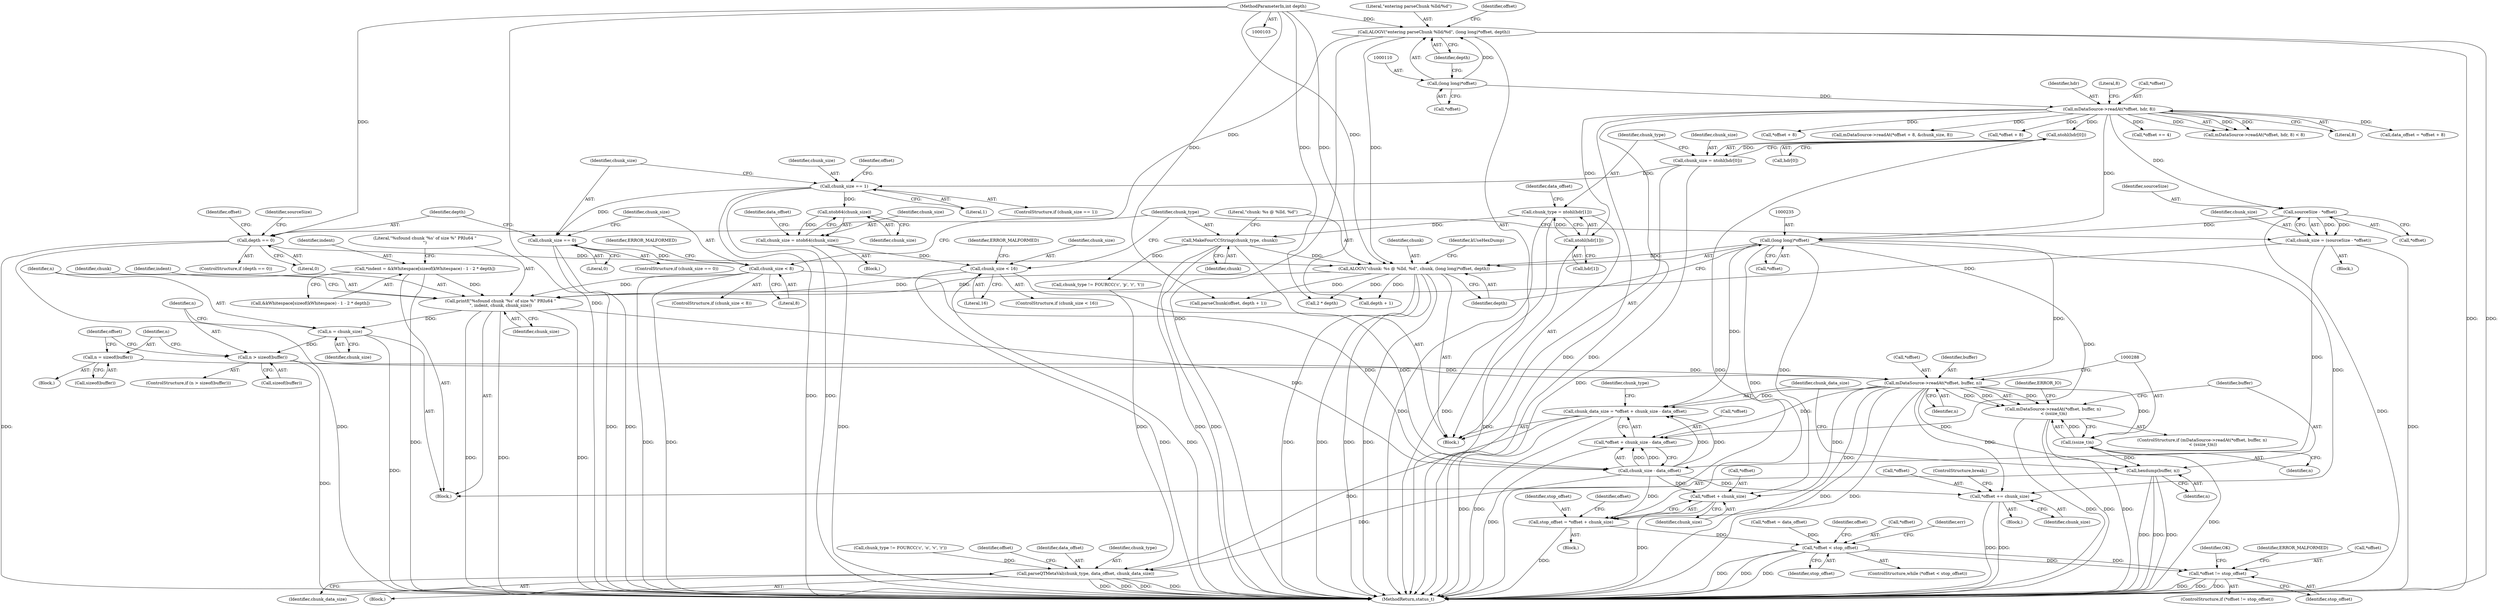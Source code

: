 digraph "0_Android_e7142a0703bc93f75e213e96ebc19000022afed9@API" {
"1000282" [label="(Call,mDataSource->readAt(*offset, buffer, n))"];
"1000234" [label="(Call,(long long)*offset)"];
"1000201" [label="(Call,sourceSize - *offset)"];
"1000117" [label="(Call,mDataSource->readAt(*offset, hdr, 8))"];
"1000109" [label="(Call,(long long)*offset)"];
"1000276" [label="(Call,n = sizeof(buffer))"];
"1000271" [label="(Call,n > sizeof(buffer))"];
"1000267" [label="(Call,n = chunk_size)"];
"1000260" [label="(Call,printf(\"%sfound chunk '%s' of size %\" PRIu64 \"\n\", indent, chunk, chunk_size))"];
"1000247" [label="(Call,*indent = &kWhitespace[sizeof(kWhitespace) - 1 - 2 * depth])"];
"1000231" [label="(Call,ALOGV(\"chunk: %s @ %lld, %d\", chunk, (long long)*offset, depth))"];
"1000228" [label="(Call,MakeFourCCString(chunk_type, chunk))"];
"1000134" [label="(Call,chunk_type = ntohl(hdr[1]))"];
"1000136" [label="(Call,ntohl(hdr[1]))"];
"1000187" [label="(Call,depth == 0)"];
"1000107" [label="(Call,ALOGV(\"entering parseChunk %lld/%d\", (long long)*offset, depth))"];
"1000105" [label="(MethodParameterIn,int depth)"];
"1000199" [label="(Call,chunk_size = (sourceSize - *offset))"];
"1000221" [label="(Call,chunk_size < 8)"];
"1000182" [label="(Call,chunk_size == 0)"];
"1000148" [label="(Call,chunk_size == 1)"];
"1000127" [label="(Call,chunk_size = ntohl(hdr[0]))"];
"1000129" [label="(Call,ntohl(hdr[0]))"];
"1000174" [label="(Call,chunk_size < 16)"];
"1000166" [label="(Call,chunk_size = ntoh64(chunk_size))"];
"1000168" [label="(Call,ntoh64(chunk_size))"];
"1000281" [label="(Call,mDataSource->readAt(*offset, buffer, n)\n < (ssize_t)n)"];
"1000287" [label="(Call,(ssize_t)n)"];
"1000293" [label="(Call,hexdump(buffer, n))"];
"1000298" [label="(Call,chunk_data_size = *offset + chunk_size - data_offset)"];
"1003264" [label="(Call,parseQTMetaVal(chunk_type, data_offset, chunk_data_size))"];
"1000300" [label="(Call,*offset + chunk_size - data_offset)"];
"1000331" [label="(Call,stop_offset = *offset + chunk_size)"];
"1000342" [label="(Call,*offset < stop_offset)"];
"1000363" [label="(Call,*offset != stop_offset)"];
"1000333" [label="(Call,*offset + chunk_size)"];
"1003268" [label="(Call,*offset += chunk_size)"];
"1000181" [label="(ControlStructure,if (chunk_size == 0))"];
"1000136" [label="(Call,ntohl(hdr[1]))"];
"1000228" [label="(Call,MakeFourCCString(chunk_type, chunk))"];
"1000147" [label="(ControlStructure,if (chunk_size == 1))"];
"1000364" [label="(Call,*offset)"];
"1000142" [label="(Identifier,data_offset)"];
"1000213" [label="(Call,*offset += 4)"];
"1000260" [label="(Call,printf(\"%sfound chunk '%s' of size %\" PRIu64 \"\n\", indent, chunk, chunk_size))"];
"1000249" [label="(Call,&kWhitespace[sizeof(kWhitespace) - 1 - 2 * depth])"];
"1000189" [label="(Literal,0)"];
"1000298" [label="(Call,chunk_data_size = *offset + chunk_size - data_offset)"];
"1000171" [label="(Identifier,data_offset)"];
"1000169" [label="(Identifier,chunk_size)"];
"1000202" [label="(Identifier,sourceSize)"];
"1000174" [label="(Call,chunk_size < 16)"];
"1000121" [label="(Literal,8)"];
"1000220" [label="(ControlStructure,if (chunk_size < 8))"];
"1000151" [label="(Block,)"];
"1000122" [label="(Literal,8)"];
"1000269" [label="(Identifier,chunk_size)"];
"1000135" [label="(Identifier,chunk_type)"];
"1000263" [label="(Identifier,chunk)"];
"1000201" [label="(Call,sourceSize - *offset)"];
"1000316" [label="(Call,chunk_type != FOURCC('c', 'o', 'v', 'r'))"];
"1000186" [label="(ControlStructure,if (depth == 0))"];
"1000350" [label="(Call,parseChunk(offset, depth + 1))"];
"1000300" [label="(Call,*offset + chunk_size - data_offset)"];
"1000182" [label="(Call,chunk_size == 0)"];
"1000221" [label="(Call,chunk_size < 8)"];
"1000229" [label="(Identifier,chunk_type)"];
"1003258" [label="(Block,)"];
"1003269" [label="(Call,*offset)"];
"1000226" [label="(Identifier,ERROR_MALFORMED)"];
"1000141" [label="(Call,data_offset = *offset + 8)"];
"1000295" [label="(Identifier,n)"];
"1000134" [label="(Call,chunk_type = ntohl(hdr[1]))"];
"1003271" [label="(Identifier,chunk_size)"];
"1000105" [label="(MethodParameterIn,int depth)"];
"1000261" [label="(Literal,\"%sfound chunk '%s' of size %\" PRIu64 \"\n\")"];
"1000106" [label="(Block,)"];
"1000198" [label="(Block,)"];
"1000143" [label="(Call,*offset + 8)"];
"1000363" [label="(Call,*offset != stop_offset)"];
"1000282" [label="(Call,mDataSource->readAt(*offset, buffer, n))"];
"1000129" [label="(Call,ntohl(hdr[0]))"];
"1000148" [label="(Call,chunk_size == 1)"];
"1000276" [label="(Call,n = sizeof(buffer))"];
"1000116" [label="(Call,mDataSource->readAt(*offset, hdr, 8) < 8)"];
"1000285" [label="(Identifier,buffer)"];
"1000332" [label="(Identifier,stop_offset)"];
"1000238" [label="(Identifier,depth)"];
"1000271" [label="(Call,n > sizeof(buffer))"];
"1000203" [label="(Call,*offset)"];
"1000231" [label="(Call,ALOGV(\"chunk: %s @ %lld, %d\", chunk, (long long)*offset, depth))"];
"1000223" [label="(Literal,8)"];
"1000371" [label="(Identifier,OK)"];
"1000215" [label="(Identifier,offset)"];
"1003270" [label="(Identifier,offset)"];
"1000365" [label="(Identifier,offset)"];
"1000331" [label="(Call,stop_offset = *offset + chunk_size)"];
"1000149" [label="(Identifier,chunk_size)"];
"1000286" [label="(Identifier,n)"];
"1000196" [label="(Identifier,sourceSize)"];
"1000222" [label="(Identifier,chunk_size)"];
"1000280" [label="(ControlStructure,if (mDataSource->readAt(*offset, buffer, n)\n < (ssize_t)n))"];
"1000247" [label="(Call,*indent = &kWhitespace[sizeof(kWhitespace) - 1 - 2 * depth])"];
"1000293" [label="(Call,hexdump(buffer, n))"];
"1000166" [label="(Call,chunk_size = ntoh64(chunk_size))"];
"1000111" [label="(Call,*offset)"];
"1000264" [label="(Identifier,chunk_size)"];
"1000108" [label="(Literal,\"entering parseChunk %lld/%d\")"];
"1000333" [label="(Call,*offset + chunk_size)"];
"1000137" [label="(Call,hdr[1])"];
"1000270" [label="(ControlStructure,if (n > sizeof(buffer)))"];
"1000341" [label="(ControlStructure,while (*offset < stop_offset))"];
"1000236" [label="(Call,*offset)"];
"1000117" [label="(Call,mDataSource->readAt(*offset, hdr, 8))"];
"1000109" [label="(Call,(long long)*offset)"];
"1000167" [label="(Identifier,chunk_size)"];
"1000113" [label="(Identifier,depth)"];
"1000187" [label="(Call,depth == 0)"];
"1000278" [label="(Call,sizeof(buffer))"];
"1000127" [label="(Call,chunk_size = ntohl(hdr[0]))"];
"1003267" [label="(Identifier,chunk_data_size)"];
"1000283" [label="(Call,*offset)"];
"1000188" [label="(Identifier,depth)"];
"1000230" [label="(Identifier,chunk)"];
"1000183" [label="(Identifier,chunk_size)"];
"1003264" [label="(Call,parseQTMetaVal(chunk_type, data_offset, chunk_data_size))"];
"1003266" [label="(Identifier,data_offset)"];
"1000352" [label="(Call,depth + 1)"];
"1000118" [label="(Call,*offset)"];
"1000289" [label="(Identifier,n)"];
"1000294" [label="(Identifier,buffer)"];
"1000175" [label="(Identifier,chunk_size)"];
"1003275" [label="(MethodReturn,status_t)"];
"1000199" [label="(Call,chunk_size = (sourceSize - *offset))"];
"1000234" [label="(Call,(long long)*offset)"];
"1000292" [label="(Identifier,ERROR_IO)"];
"1000287" [label="(Call,(ssize_t)n)"];
"1000107" [label="(Call,ALOGV(\"entering parseChunk %lld/%d\", (long long)*offset, depth))"];
"1000150" [label="(Literal,1)"];
"1000157" [label="(Identifier,offset)"];
"1000345" [label="(Identifier,stop_offset)"];
"1000334" [label="(Call,*offset)"];
"1000120" [label="(Identifier,hdr)"];
"1000232" [label="(Literal,\"chunk: %s @ %lld, %d\")"];
"1003268" [label="(Call,*offset += chunk_size)"];
"1000343" [label="(Call,*offset)"];
"1000184" [label="(Literal,0)"];
"1000284" [label="(Identifier,offset)"];
"1000262" [label="(Identifier,indent)"];
"1000339" [label="(Identifier,offset)"];
"1000154" [label="(Call,mDataSource->readAt(*offset + 8, &chunk_size, 8))"];
"1000233" [label="(Identifier,chunk)"];
"1000267" [label="(Call,n = chunk_size)"];
"1000155" [label="(Call,*offset + 8)"];
"1003272" [label="(ControlStructure,break;)"];
"1000128" [label="(Identifier,chunk_size)"];
"1000273" [label="(Call,sizeof(buffer))"];
"1000342" [label="(Call,*offset < stop_offset)"];
"1000369" [label="(Identifier,ERROR_MALFORMED)"];
"1000179" [label="(Identifier,ERROR_MALFORMED)"];
"1000366" [label="(Identifier,stop_offset)"];
"1000130" [label="(Call,hdr[0])"];
"1000240" [label="(Identifier,kUseHexDump)"];
"1000119" [label="(Identifier,offset)"];
"1000168" [label="(Call,ntoh64(chunk_size))"];
"1000268" [label="(Identifier,n)"];
"1000275" [label="(Block,)"];
"1000176" [label="(Literal,16)"];
"1000257" [label="(Call,2 * depth)"];
"1000303" [label="(Call,chunk_size - data_offset)"];
"1000272" [label="(Identifier,n)"];
"1000299" [label="(Identifier,chunk_data_size)"];
"1000173" [label="(ControlStructure,if (chunk_size < 16))"];
"1000329" [label="(Block,)"];
"1000277" [label="(Identifier,n)"];
"1000336" [label="(Identifier,chunk_size)"];
"1000281" [label="(Call,mDataSource->readAt(*offset, buffer, n)\n < (ssize_t)n)"];
"1000241" [label="(Block,)"];
"1000309" [label="(Identifier,chunk_type)"];
"1000200" [label="(Identifier,chunk_size)"];
"1000301" [label="(Call,*offset)"];
"1000349" [label="(Identifier,err)"];
"1000337" [label="(Call,*offset = data_offset)"];
"1003263" [label="(Block,)"];
"1000362" [label="(ControlStructure,if (*offset != stop_offset))"];
"1000248" [label="(Identifier,indent)"];
"1003265" [label="(Identifier,chunk_type)"];
"1000308" [label="(Call,chunk_type != FOURCC('c', 'p', 'r', 't'))"];
"1000282" -> "1000281"  [label="AST: "];
"1000282" -> "1000286"  [label="CFG: "];
"1000283" -> "1000282"  [label="AST: "];
"1000285" -> "1000282"  [label="AST: "];
"1000286" -> "1000282"  [label="AST: "];
"1000288" -> "1000282"  [label="CFG: "];
"1000282" -> "1003275"  [label="DDG: "];
"1000282" -> "1003275"  [label="DDG: "];
"1000282" -> "1000281"  [label="DDG: "];
"1000282" -> "1000281"  [label="DDG: "];
"1000282" -> "1000281"  [label="DDG: "];
"1000234" -> "1000282"  [label="DDG: "];
"1000276" -> "1000282"  [label="DDG: "];
"1000271" -> "1000282"  [label="DDG: "];
"1000282" -> "1000287"  [label="DDG: "];
"1000282" -> "1000293"  [label="DDG: "];
"1000282" -> "1000298"  [label="DDG: "];
"1000282" -> "1000300"  [label="DDG: "];
"1000282" -> "1000331"  [label="DDG: "];
"1000282" -> "1000333"  [label="DDG: "];
"1000282" -> "1003268"  [label="DDG: "];
"1000234" -> "1000231"  [label="AST: "];
"1000234" -> "1000236"  [label="CFG: "];
"1000235" -> "1000234"  [label="AST: "];
"1000236" -> "1000234"  [label="AST: "];
"1000238" -> "1000234"  [label="CFG: "];
"1000234" -> "1000231"  [label="DDG: "];
"1000201" -> "1000234"  [label="DDG: "];
"1000117" -> "1000234"  [label="DDG: "];
"1000234" -> "1000298"  [label="DDG: "];
"1000234" -> "1000300"  [label="DDG: "];
"1000234" -> "1000331"  [label="DDG: "];
"1000234" -> "1000333"  [label="DDG: "];
"1000234" -> "1003268"  [label="DDG: "];
"1000201" -> "1000199"  [label="AST: "];
"1000201" -> "1000203"  [label="CFG: "];
"1000202" -> "1000201"  [label="AST: "];
"1000203" -> "1000201"  [label="AST: "];
"1000199" -> "1000201"  [label="CFG: "];
"1000201" -> "1003275"  [label="DDG: "];
"1000201" -> "1000199"  [label="DDG: "];
"1000201" -> "1000199"  [label="DDG: "];
"1000117" -> "1000201"  [label="DDG: "];
"1000117" -> "1000116"  [label="AST: "];
"1000117" -> "1000121"  [label="CFG: "];
"1000118" -> "1000117"  [label="AST: "];
"1000120" -> "1000117"  [label="AST: "];
"1000121" -> "1000117"  [label="AST: "];
"1000122" -> "1000117"  [label="CFG: "];
"1000117" -> "1003275"  [label="DDG: "];
"1000117" -> "1003275"  [label="DDG: "];
"1000117" -> "1000116"  [label="DDG: "];
"1000117" -> "1000116"  [label="DDG: "];
"1000117" -> "1000116"  [label="DDG: "];
"1000109" -> "1000117"  [label="DDG: "];
"1000117" -> "1000129"  [label="DDG: "];
"1000117" -> "1000136"  [label="DDG: "];
"1000117" -> "1000141"  [label="DDG: "];
"1000117" -> "1000143"  [label="DDG: "];
"1000117" -> "1000154"  [label="DDG: "];
"1000117" -> "1000155"  [label="DDG: "];
"1000117" -> "1000213"  [label="DDG: "];
"1000109" -> "1000107"  [label="AST: "];
"1000109" -> "1000111"  [label="CFG: "];
"1000110" -> "1000109"  [label="AST: "];
"1000111" -> "1000109"  [label="AST: "];
"1000113" -> "1000109"  [label="CFG: "];
"1000109" -> "1000107"  [label="DDG: "];
"1000276" -> "1000275"  [label="AST: "];
"1000276" -> "1000278"  [label="CFG: "];
"1000277" -> "1000276"  [label="AST: "];
"1000278" -> "1000276"  [label="AST: "];
"1000284" -> "1000276"  [label="CFG: "];
"1000271" -> "1000270"  [label="AST: "];
"1000271" -> "1000273"  [label="CFG: "];
"1000272" -> "1000271"  [label="AST: "];
"1000273" -> "1000271"  [label="AST: "];
"1000277" -> "1000271"  [label="CFG: "];
"1000284" -> "1000271"  [label="CFG: "];
"1000271" -> "1003275"  [label="DDG: "];
"1000267" -> "1000271"  [label="DDG: "];
"1000267" -> "1000241"  [label="AST: "];
"1000267" -> "1000269"  [label="CFG: "];
"1000268" -> "1000267"  [label="AST: "];
"1000269" -> "1000267"  [label="AST: "];
"1000272" -> "1000267"  [label="CFG: "];
"1000267" -> "1003275"  [label="DDG: "];
"1000260" -> "1000267"  [label="DDG: "];
"1000260" -> "1000241"  [label="AST: "];
"1000260" -> "1000264"  [label="CFG: "];
"1000261" -> "1000260"  [label="AST: "];
"1000262" -> "1000260"  [label="AST: "];
"1000263" -> "1000260"  [label="AST: "];
"1000264" -> "1000260"  [label="AST: "];
"1000268" -> "1000260"  [label="CFG: "];
"1000260" -> "1003275"  [label="DDG: "];
"1000260" -> "1003275"  [label="DDG: "];
"1000260" -> "1003275"  [label="DDG: "];
"1000247" -> "1000260"  [label="DDG: "];
"1000231" -> "1000260"  [label="DDG: "];
"1000199" -> "1000260"  [label="DDG: "];
"1000221" -> "1000260"  [label="DDG: "];
"1000174" -> "1000260"  [label="DDG: "];
"1000260" -> "1000303"  [label="DDG: "];
"1000247" -> "1000241"  [label="AST: "];
"1000247" -> "1000249"  [label="CFG: "];
"1000248" -> "1000247"  [label="AST: "];
"1000249" -> "1000247"  [label="AST: "];
"1000261" -> "1000247"  [label="CFG: "];
"1000247" -> "1003275"  [label="DDG: "];
"1000231" -> "1000106"  [label="AST: "];
"1000231" -> "1000238"  [label="CFG: "];
"1000232" -> "1000231"  [label="AST: "];
"1000233" -> "1000231"  [label="AST: "];
"1000238" -> "1000231"  [label="AST: "];
"1000240" -> "1000231"  [label="CFG: "];
"1000231" -> "1003275"  [label="DDG: "];
"1000231" -> "1003275"  [label="DDG: "];
"1000231" -> "1003275"  [label="DDG: "];
"1000231" -> "1003275"  [label="DDG: "];
"1000228" -> "1000231"  [label="DDG: "];
"1000187" -> "1000231"  [label="DDG: "];
"1000107" -> "1000231"  [label="DDG: "];
"1000105" -> "1000231"  [label="DDG: "];
"1000231" -> "1000257"  [label="DDG: "];
"1000231" -> "1000350"  [label="DDG: "];
"1000231" -> "1000352"  [label="DDG: "];
"1000228" -> "1000106"  [label="AST: "];
"1000228" -> "1000230"  [label="CFG: "];
"1000229" -> "1000228"  [label="AST: "];
"1000230" -> "1000228"  [label="AST: "];
"1000232" -> "1000228"  [label="CFG: "];
"1000228" -> "1003275"  [label="DDG: "];
"1000228" -> "1003275"  [label="DDG: "];
"1000134" -> "1000228"  [label="DDG: "];
"1000228" -> "1000308"  [label="DDG: "];
"1000134" -> "1000106"  [label="AST: "];
"1000134" -> "1000136"  [label="CFG: "];
"1000135" -> "1000134"  [label="AST: "];
"1000136" -> "1000134"  [label="AST: "];
"1000142" -> "1000134"  [label="CFG: "];
"1000134" -> "1003275"  [label="DDG: "];
"1000134" -> "1003275"  [label="DDG: "];
"1000136" -> "1000134"  [label="DDG: "];
"1000136" -> "1000137"  [label="CFG: "];
"1000137" -> "1000136"  [label="AST: "];
"1000136" -> "1003275"  [label="DDG: "];
"1000187" -> "1000186"  [label="AST: "];
"1000187" -> "1000189"  [label="CFG: "];
"1000188" -> "1000187"  [label="AST: "];
"1000189" -> "1000187"  [label="AST: "];
"1000196" -> "1000187"  [label="CFG: "];
"1000215" -> "1000187"  [label="CFG: "];
"1000187" -> "1003275"  [label="DDG: "];
"1000187" -> "1003275"  [label="DDG: "];
"1000107" -> "1000187"  [label="DDG: "];
"1000105" -> "1000187"  [label="DDG: "];
"1000107" -> "1000106"  [label="AST: "];
"1000107" -> "1000113"  [label="CFG: "];
"1000108" -> "1000107"  [label="AST: "];
"1000113" -> "1000107"  [label="AST: "];
"1000119" -> "1000107"  [label="CFG: "];
"1000107" -> "1003275"  [label="DDG: "];
"1000107" -> "1003275"  [label="DDG: "];
"1000107" -> "1003275"  [label="DDG: "];
"1000105" -> "1000107"  [label="DDG: "];
"1000105" -> "1000103"  [label="AST: "];
"1000105" -> "1003275"  [label="DDG: "];
"1000105" -> "1000257"  [label="DDG: "];
"1000105" -> "1000350"  [label="DDG: "];
"1000105" -> "1000352"  [label="DDG: "];
"1000199" -> "1000198"  [label="AST: "];
"1000200" -> "1000199"  [label="AST: "];
"1000229" -> "1000199"  [label="CFG: "];
"1000199" -> "1003275"  [label="DDG: "];
"1000199" -> "1000303"  [label="DDG: "];
"1000221" -> "1000220"  [label="AST: "];
"1000221" -> "1000223"  [label="CFG: "];
"1000222" -> "1000221"  [label="AST: "];
"1000223" -> "1000221"  [label="AST: "];
"1000226" -> "1000221"  [label="CFG: "];
"1000229" -> "1000221"  [label="CFG: "];
"1000221" -> "1003275"  [label="DDG: "];
"1000221" -> "1003275"  [label="DDG: "];
"1000182" -> "1000221"  [label="DDG: "];
"1000221" -> "1000303"  [label="DDG: "];
"1000182" -> "1000181"  [label="AST: "];
"1000182" -> "1000184"  [label="CFG: "];
"1000183" -> "1000182"  [label="AST: "];
"1000184" -> "1000182"  [label="AST: "];
"1000188" -> "1000182"  [label="CFG: "];
"1000222" -> "1000182"  [label="CFG: "];
"1000182" -> "1003275"  [label="DDG: "];
"1000182" -> "1003275"  [label="DDG: "];
"1000148" -> "1000182"  [label="DDG: "];
"1000148" -> "1000147"  [label="AST: "];
"1000148" -> "1000150"  [label="CFG: "];
"1000149" -> "1000148"  [label="AST: "];
"1000150" -> "1000148"  [label="AST: "];
"1000157" -> "1000148"  [label="CFG: "];
"1000183" -> "1000148"  [label="CFG: "];
"1000148" -> "1003275"  [label="DDG: "];
"1000148" -> "1003275"  [label="DDG: "];
"1000127" -> "1000148"  [label="DDG: "];
"1000148" -> "1000168"  [label="DDG: "];
"1000127" -> "1000106"  [label="AST: "];
"1000127" -> "1000129"  [label="CFG: "];
"1000128" -> "1000127"  [label="AST: "];
"1000129" -> "1000127"  [label="AST: "];
"1000135" -> "1000127"  [label="CFG: "];
"1000127" -> "1003275"  [label="DDG: "];
"1000129" -> "1000127"  [label="DDG: "];
"1000129" -> "1000130"  [label="CFG: "];
"1000130" -> "1000129"  [label="AST: "];
"1000129" -> "1003275"  [label="DDG: "];
"1000174" -> "1000173"  [label="AST: "];
"1000174" -> "1000176"  [label="CFG: "];
"1000175" -> "1000174"  [label="AST: "];
"1000176" -> "1000174"  [label="AST: "];
"1000179" -> "1000174"  [label="CFG: "];
"1000229" -> "1000174"  [label="CFG: "];
"1000174" -> "1003275"  [label="DDG: "];
"1000174" -> "1003275"  [label="DDG: "];
"1000166" -> "1000174"  [label="DDG: "];
"1000174" -> "1000303"  [label="DDG: "];
"1000166" -> "1000151"  [label="AST: "];
"1000166" -> "1000168"  [label="CFG: "];
"1000167" -> "1000166"  [label="AST: "];
"1000168" -> "1000166"  [label="AST: "];
"1000171" -> "1000166"  [label="CFG: "];
"1000166" -> "1003275"  [label="DDG: "];
"1000168" -> "1000166"  [label="DDG: "];
"1000168" -> "1000169"  [label="CFG: "];
"1000169" -> "1000168"  [label="AST: "];
"1000281" -> "1000280"  [label="AST: "];
"1000281" -> "1000287"  [label="CFG: "];
"1000287" -> "1000281"  [label="AST: "];
"1000292" -> "1000281"  [label="CFG: "];
"1000294" -> "1000281"  [label="CFG: "];
"1000281" -> "1003275"  [label="DDG: "];
"1000281" -> "1003275"  [label="DDG: "];
"1000281" -> "1003275"  [label="DDG: "];
"1000287" -> "1000281"  [label="DDG: "];
"1000287" -> "1000289"  [label="CFG: "];
"1000288" -> "1000287"  [label="AST: "];
"1000289" -> "1000287"  [label="AST: "];
"1000287" -> "1003275"  [label="DDG: "];
"1000287" -> "1000293"  [label="DDG: "];
"1000293" -> "1000241"  [label="AST: "];
"1000293" -> "1000295"  [label="CFG: "];
"1000294" -> "1000293"  [label="AST: "];
"1000295" -> "1000293"  [label="AST: "];
"1000299" -> "1000293"  [label="CFG: "];
"1000293" -> "1003275"  [label="DDG: "];
"1000293" -> "1003275"  [label="DDG: "];
"1000293" -> "1003275"  [label="DDG: "];
"1000298" -> "1000106"  [label="AST: "];
"1000298" -> "1000300"  [label="CFG: "];
"1000299" -> "1000298"  [label="AST: "];
"1000300" -> "1000298"  [label="AST: "];
"1000309" -> "1000298"  [label="CFG: "];
"1000298" -> "1003275"  [label="DDG: "];
"1000298" -> "1003275"  [label="DDG: "];
"1000303" -> "1000298"  [label="DDG: "];
"1000303" -> "1000298"  [label="DDG: "];
"1000298" -> "1003264"  [label="DDG: "];
"1003264" -> "1003263"  [label="AST: "];
"1003264" -> "1003267"  [label="CFG: "];
"1003265" -> "1003264"  [label="AST: "];
"1003266" -> "1003264"  [label="AST: "];
"1003267" -> "1003264"  [label="AST: "];
"1003270" -> "1003264"  [label="CFG: "];
"1003264" -> "1003275"  [label="DDG: "];
"1003264" -> "1003275"  [label="DDG: "];
"1003264" -> "1003275"  [label="DDG: "];
"1003264" -> "1003275"  [label="DDG: "];
"1000308" -> "1003264"  [label="DDG: "];
"1000316" -> "1003264"  [label="DDG: "];
"1000303" -> "1003264"  [label="DDG: "];
"1000300" -> "1000303"  [label="CFG: "];
"1000301" -> "1000300"  [label="AST: "];
"1000303" -> "1000300"  [label="AST: "];
"1000300" -> "1003275"  [label="DDG: "];
"1000303" -> "1000300"  [label="DDG: "];
"1000303" -> "1000300"  [label="DDG: "];
"1000331" -> "1000329"  [label="AST: "];
"1000331" -> "1000333"  [label="CFG: "];
"1000332" -> "1000331"  [label="AST: "];
"1000333" -> "1000331"  [label="AST: "];
"1000339" -> "1000331"  [label="CFG: "];
"1000331" -> "1003275"  [label="DDG: "];
"1000303" -> "1000331"  [label="DDG: "];
"1000331" -> "1000342"  [label="DDG: "];
"1000342" -> "1000341"  [label="AST: "];
"1000342" -> "1000345"  [label="CFG: "];
"1000343" -> "1000342"  [label="AST: "];
"1000345" -> "1000342"  [label="AST: "];
"1000349" -> "1000342"  [label="CFG: "];
"1000365" -> "1000342"  [label="CFG: "];
"1000342" -> "1003275"  [label="DDG: "];
"1000342" -> "1003275"  [label="DDG: "];
"1000342" -> "1003275"  [label="DDG: "];
"1000337" -> "1000342"  [label="DDG: "];
"1000342" -> "1000363"  [label="DDG: "];
"1000342" -> "1000363"  [label="DDG: "];
"1000363" -> "1000362"  [label="AST: "];
"1000363" -> "1000366"  [label="CFG: "];
"1000364" -> "1000363"  [label="AST: "];
"1000366" -> "1000363"  [label="AST: "];
"1000369" -> "1000363"  [label="CFG: "];
"1000371" -> "1000363"  [label="CFG: "];
"1000363" -> "1003275"  [label="DDG: "];
"1000363" -> "1003275"  [label="DDG: "];
"1000363" -> "1003275"  [label="DDG: "];
"1000333" -> "1000336"  [label="CFG: "];
"1000334" -> "1000333"  [label="AST: "];
"1000336" -> "1000333"  [label="AST: "];
"1000333" -> "1003275"  [label="DDG: "];
"1000303" -> "1000333"  [label="DDG: "];
"1003268" -> "1003258"  [label="AST: "];
"1003268" -> "1003271"  [label="CFG: "];
"1003269" -> "1003268"  [label="AST: "];
"1003271" -> "1003268"  [label="AST: "];
"1003272" -> "1003268"  [label="CFG: "];
"1003268" -> "1003275"  [label="DDG: "];
"1003268" -> "1003275"  [label="DDG: "];
"1000303" -> "1003268"  [label="DDG: "];
}
